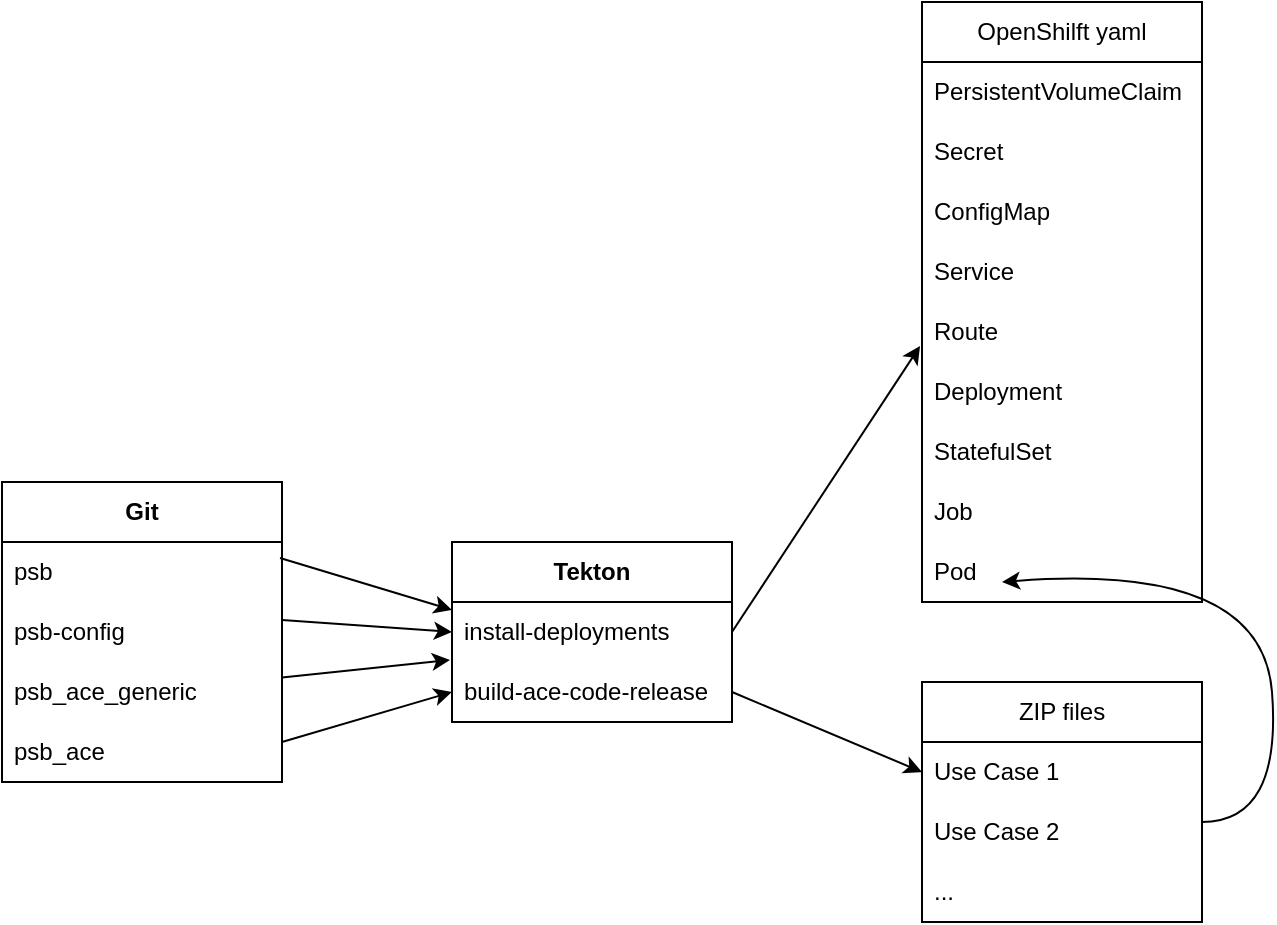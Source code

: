 <mxfile version="20.5.3" type="github">
  <diagram id="kyoq7qfmzzldDLD3dOGp" name="Page-1">
    <mxGraphModel dx="830" dy="713" grid="1" gridSize="10" guides="1" tooltips="1" connect="1" arrows="1" fold="1" page="1" pageScale="1" pageWidth="1169" pageHeight="827" math="0" shadow="0">
      <root>
        <mxCell id="0" />
        <mxCell id="1" parent="0" />
        <mxCell id="9FmD_UopOj6LhYo-b7_m-1" value="&lt;b&gt;Git&lt;/b&gt;" style="swimlane;fontStyle=0;childLayout=stackLayout;horizontal=1;startSize=30;horizontalStack=0;resizeParent=1;resizeParentMax=0;resizeLast=0;collapsible=1;marginBottom=0;whiteSpace=wrap;html=1;" vertex="1" parent="1">
          <mxGeometry x="60" y="320" width="140" height="150" as="geometry" />
        </mxCell>
        <mxCell id="9FmD_UopOj6LhYo-b7_m-2" value="psb" style="text;strokeColor=none;fillColor=none;align=left;verticalAlign=middle;spacingLeft=4;spacingRight=4;overflow=hidden;points=[[0,0.5],[1,0.5]];portConstraint=eastwest;rotatable=0;whiteSpace=wrap;html=1;" vertex="1" parent="9FmD_UopOj6LhYo-b7_m-1">
          <mxGeometry y="30" width="140" height="30" as="geometry" />
        </mxCell>
        <mxCell id="9FmD_UopOj6LhYo-b7_m-3" value="psb-config" style="text;strokeColor=none;fillColor=none;align=left;verticalAlign=middle;spacingLeft=4;spacingRight=4;overflow=hidden;points=[[0,0.5],[1,0.5]];portConstraint=eastwest;rotatable=0;whiteSpace=wrap;html=1;" vertex="1" parent="9FmD_UopOj6LhYo-b7_m-1">
          <mxGeometry y="60" width="140" height="30" as="geometry" />
        </mxCell>
        <mxCell id="9FmD_UopOj6LhYo-b7_m-4" value="psb_ace_generic" style="text;strokeColor=none;fillColor=none;align=left;verticalAlign=middle;spacingLeft=4;spacingRight=4;overflow=hidden;points=[[0,0.5],[1,0.5]];portConstraint=eastwest;rotatable=0;whiteSpace=wrap;html=1;" vertex="1" parent="9FmD_UopOj6LhYo-b7_m-1">
          <mxGeometry y="90" width="140" height="30" as="geometry" />
        </mxCell>
        <mxCell id="9FmD_UopOj6LhYo-b7_m-5" value="psb_ace" style="text;strokeColor=none;fillColor=none;align=left;verticalAlign=middle;spacingLeft=4;spacingRight=4;overflow=hidden;points=[[0,0.5],[1,0.5]];portConstraint=eastwest;rotatable=0;whiteSpace=wrap;html=1;" vertex="1" parent="9FmD_UopOj6LhYo-b7_m-1">
          <mxGeometry y="120" width="140" height="30" as="geometry" />
        </mxCell>
        <mxCell id="9FmD_UopOj6LhYo-b7_m-6" value="&lt;b&gt;Tekton&lt;/b&gt;" style="swimlane;fontStyle=0;childLayout=stackLayout;horizontal=1;startSize=30;horizontalStack=0;resizeParent=1;resizeParentMax=0;resizeLast=0;collapsible=1;marginBottom=0;whiteSpace=wrap;html=1;" vertex="1" parent="1">
          <mxGeometry x="285" y="350" width="140" height="90" as="geometry" />
        </mxCell>
        <mxCell id="9FmD_UopOj6LhYo-b7_m-7" value="install-deployments" style="text;strokeColor=none;fillColor=none;align=left;verticalAlign=middle;spacingLeft=4;spacingRight=4;overflow=hidden;points=[[0,0.5],[1,0.5]];portConstraint=eastwest;rotatable=0;whiteSpace=wrap;html=1;" vertex="1" parent="9FmD_UopOj6LhYo-b7_m-6">
          <mxGeometry y="30" width="140" height="30" as="geometry" />
        </mxCell>
        <mxCell id="9FmD_UopOj6LhYo-b7_m-8" value="build-ace-code-release" style="text;strokeColor=none;fillColor=none;align=left;verticalAlign=middle;spacingLeft=4;spacingRight=4;overflow=hidden;points=[[0,0.5],[1,0.5]];portConstraint=eastwest;rotatable=0;whiteSpace=wrap;html=1;" vertex="1" parent="9FmD_UopOj6LhYo-b7_m-6">
          <mxGeometry y="60" width="140" height="30" as="geometry" />
        </mxCell>
        <mxCell id="9FmD_UopOj6LhYo-b7_m-10" value="OpenShilft yaml" style="swimlane;fontStyle=0;childLayout=stackLayout;horizontal=1;startSize=30;horizontalStack=0;resizeParent=1;resizeParentMax=0;resizeLast=0;collapsible=1;marginBottom=0;whiteSpace=wrap;html=1;" vertex="1" parent="1">
          <mxGeometry x="520" y="80" width="140" height="300" as="geometry" />
        </mxCell>
        <mxCell id="9FmD_UopOj6LhYo-b7_m-11" value="PersistentVolumeClaim" style="text;strokeColor=none;fillColor=none;align=left;verticalAlign=middle;spacingLeft=4;spacingRight=4;overflow=hidden;points=[[0,0.5],[1,0.5]];portConstraint=eastwest;rotatable=0;whiteSpace=wrap;html=1;" vertex="1" parent="9FmD_UopOj6LhYo-b7_m-10">
          <mxGeometry y="30" width="140" height="30" as="geometry" />
        </mxCell>
        <mxCell id="9FmD_UopOj6LhYo-b7_m-12" value="Secret" style="text;strokeColor=none;fillColor=none;align=left;verticalAlign=middle;spacingLeft=4;spacingRight=4;overflow=hidden;points=[[0,0.5],[1,0.5]];portConstraint=eastwest;rotatable=0;whiteSpace=wrap;html=1;" vertex="1" parent="9FmD_UopOj6LhYo-b7_m-10">
          <mxGeometry y="60" width="140" height="30" as="geometry" />
        </mxCell>
        <mxCell id="9FmD_UopOj6LhYo-b7_m-13" value="ConfigMap" style="text;strokeColor=none;fillColor=none;align=left;verticalAlign=middle;spacingLeft=4;spacingRight=4;overflow=hidden;points=[[0,0.5],[1,0.5]];portConstraint=eastwest;rotatable=0;whiteSpace=wrap;html=1;" vertex="1" parent="9FmD_UopOj6LhYo-b7_m-10">
          <mxGeometry y="90" width="140" height="30" as="geometry" />
        </mxCell>
        <mxCell id="9FmD_UopOj6LhYo-b7_m-18" value="Service" style="text;strokeColor=none;fillColor=none;align=left;verticalAlign=middle;spacingLeft=4;spacingRight=4;overflow=hidden;points=[[0,0.5],[1,0.5]];portConstraint=eastwest;rotatable=0;whiteSpace=wrap;html=1;" vertex="1" parent="9FmD_UopOj6LhYo-b7_m-10">
          <mxGeometry y="120" width="140" height="30" as="geometry" />
        </mxCell>
        <mxCell id="9FmD_UopOj6LhYo-b7_m-19" value="Route" style="text;strokeColor=none;fillColor=none;align=left;verticalAlign=middle;spacingLeft=4;spacingRight=4;overflow=hidden;points=[[0,0.5],[1,0.5]];portConstraint=eastwest;rotatable=0;whiteSpace=wrap;html=1;" vertex="1" parent="9FmD_UopOj6LhYo-b7_m-10">
          <mxGeometry y="150" width="140" height="30" as="geometry" />
        </mxCell>
        <mxCell id="9FmD_UopOj6LhYo-b7_m-20" value="Deployment" style="text;strokeColor=none;fillColor=none;align=left;verticalAlign=middle;spacingLeft=4;spacingRight=4;overflow=hidden;points=[[0,0.5],[1,0.5]];portConstraint=eastwest;rotatable=0;whiteSpace=wrap;html=1;" vertex="1" parent="9FmD_UopOj6LhYo-b7_m-10">
          <mxGeometry y="180" width="140" height="30" as="geometry" />
        </mxCell>
        <mxCell id="9FmD_UopOj6LhYo-b7_m-21" value="StatefulSet" style="text;strokeColor=none;fillColor=none;align=left;verticalAlign=middle;spacingLeft=4;spacingRight=4;overflow=hidden;points=[[0,0.5],[1,0.5]];portConstraint=eastwest;rotatable=0;whiteSpace=wrap;html=1;" vertex="1" parent="9FmD_UopOj6LhYo-b7_m-10">
          <mxGeometry y="210" width="140" height="30" as="geometry" />
        </mxCell>
        <mxCell id="9FmD_UopOj6LhYo-b7_m-22" value="Job" style="text;strokeColor=none;fillColor=none;align=left;verticalAlign=middle;spacingLeft=4;spacingRight=4;overflow=hidden;points=[[0,0.5],[1,0.5]];portConstraint=eastwest;rotatable=0;whiteSpace=wrap;html=1;" vertex="1" parent="9FmD_UopOj6LhYo-b7_m-10">
          <mxGeometry y="240" width="140" height="30" as="geometry" />
        </mxCell>
        <mxCell id="9FmD_UopOj6LhYo-b7_m-23" value="Pod" style="text;strokeColor=none;fillColor=none;align=left;verticalAlign=middle;spacingLeft=4;spacingRight=4;overflow=hidden;points=[[0,0.5],[1,0.5]];portConstraint=eastwest;rotatable=0;whiteSpace=wrap;html=1;" vertex="1" parent="9FmD_UopOj6LhYo-b7_m-10">
          <mxGeometry y="270" width="140" height="30" as="geometry" />
        </mxCell>
        <mxCell id="9FmD_UopOj6LhYo-b7_m-14" value="ZIP files" style="swimlane;fontStyle=0;childLayout=stackLayout;horizontal=1;startSize=30;horizontalStack=0;resizeParent=1;resizeParentMax=0;resizeLast=0;collapsible=1;marginBottom=0;whiteSpace=wrap;html=1;" vertex="1" parent="1">
          <mxGeometry x="520" y="420" width="140" height="120" as="geometry">
            <mxRectangle x="520" y="420" width="80" height="30" as="alternateBounds" />
          </mxGeometry>
        </mxCell>
        <mxCell id="9FmD_UopOj6LhYo-b7_m-15" value="Use Case 1" style="text;strokeColor=none;fillColor=none;align=left;verticalAlign=middle;spacingLeft=4;spacingRight=4;overflow=hidden;points=[[0,0.5],[1,0.5]];portConstraint=eastwest;rotatable=0;whiteSpace=wrap;html=1;" vertex="1" parent="9FmD_UopOj6LhYo-b7_m-14">
          <mxGeometry y="30" width="140" height="30" as="geometry" />
        </mxCell>
        <mxCell id="9FmD_UopOj6LhYo-b7_m-16" value="Use Case 2" style="text;strokeColor=none;fillColor=none;align=left;verticalAlign=middle;spacingLeft=4;spacingRight=4;overflow=hidden;points=[[0,0.5],[1,0.5]];portConstraint=eastwest;rotatable=0;whiteSpace=wrap;html=1;" vertex="1" parent="9FmD_UopOj6LhYo-b7_m-14">
          <mxGeometry y="60" width="140" height="30" as="geometry" />
        </mxCell>
        <mxCell id="9FmD_UopOj6LhYo-b7_m-17" value="..." style="text;strokeColor=none;fillColor=none;align=left;verticalAlign=middle;spacingLeft=4;spacingRight=4;overflow=hidden;points=[[0,0.5],[1,0.5]];portConstraint=eastwest;rotatable=0;whiteSpace=wrap;html=1;" vertex="1" parent="9FmD_UopOj6LhYo-b7_m-14">
          <mxGeometry y="90" width="140" height="30" as="geometry" />
        </mxCell>
        <mxCell id="9FmD_UopOj6LhYo-b7_m-24" value="" style="endArrow=classic;html=1;rounded=0;exitX=0.993;exitY=0.267;exitDx=0;exitDy=0;entryX=0;entryY=0.133;entryDx=0;entryDy=0;entryPerimeter=0;exitPerimeter=0;" edge="1" parent="1" source="9FmD_UopOj6LhYo-b7_m-2" target="9FmD_UopOj6LhYo-b7_m-7">
          <mxGeometry width="50" height="50" relative="1" as="geometry">
            <mxPoint x="220" y="370" as="sourcePoint" />
            <mxPoint x="280" y="390" as="targetPoint" />
          </mxGeometry>
        </mxCell>
        <mxCell id="9FmD_UopOj6LhYo-b7_m-25" value="" style="endArrow=classic;html=1;rounded=0;exitX=1;exitY=0.3;exitDx=0;exitDy=0;exitPerimeter=0;entryX=0;entryY=0.5;entryDx=0;entryDy=0;" edge="1" parent="1" source="9FmD_UopOj6LhYo-b7_m-3" target="9FmD_UopOj6LhYo-b7_m-7">
          <mxGeometry width="50" height="50" relative="1" as="geometry">
            <mxPoint x="210" y="375" as="sourcePoint" />
            <mxPoint x="250" y="395" as="targetPoint" />
          </mxGeometry>
        </mxCell>
        <mxCell id="9FmD_UopOj6LhYo-b7_m-26" value="" style="endArrow=classic;html=1;rounded=0;entryX=-0.007;entryY=-0.033;entryDx=0;entryDy=0;entryPerimeter=0;" edge="1" parent="1" source="9FmD_UopOj6LhYo-b7_m-4" target="9FmD_UopOj6LhYo-b7_m-8">
          <mxGeometry width="50" height="50" relative="1" as="geometry">
            <mxPoint x="210" y="399" as="sourcePoint" />
            <mxPoint x="270" y="410" as="targetPoint" />
          </mxGeometry>
        </mxCell>
        <mxCell id="9FmD_UopOj6LhYo-b7_m-27" value="" style="endArrow=classic;html=1;rounded=0;entryX=0;entryY=0.5;entryDx=0;entryDy=0;" edge="1" parent="1" target="9FmD_UopOj6LhYo-b7_m-8">
          <mxGeometry width="50" height="50" relative="1" as="geometry">
            <mxPoint x="200" y="450" as="sourcePoint" />
            <mxPoint x="270" y="430" as="targetPoint" />
          </mxGeometry>
        </mxCell>
        <mxCell id="9FmD_UopOj6LhYo-b7_m-28" value="" style="endArrow=classic;html=1;rounded=0;entryX=-0.007;entryY=0.733;entryDx=0;entryDy=0;entryPerimeter=0;exitX=1;exitY=0.5;exitDx=0;exitDy=0;" edge="1" parent="1" source="9FmD_UopOj6LhYo-b7_m-7" target="9FmD_UopOj6LhYo-b7_m-19">
          <mxGeometry width="50" height="50" relative="1" as="geometry">
            <mxPoint x="390" y="390" as="sourcePoint" />
            <mxPoint x="440" y="340" as="targetPoint" />
          </mxGeometry>
        </mxCell>
        <mxCell id="9FmD_UopOj6LhYo-b7_m-29" value="" style="endArrow=classic;html=1;rounded=0;entryX=0;entryY=0.5;entryDx=0;entryDy=0;exitX=1;exitY=0.5;exitDx=0;exitDy=0;" edge="1" parent="1" source="9FmD_UopOj6LhYo-b7_m-8" target="9FmD_UopOj6LhYo-b7_m-15">
          <mxGeometry width="50" height="50" relative="1" as="geometry">
            <mxPoint x="390" y="390" as="sourcePoint" />
            <mxPoint x="440" y="340" as="targetPoint" />
          </mxGeometry>
        </mxCell>
        <mxCell id="9FmD_UopOj6LhYo-b7_m-34" value="" style="curved=1;endArrow=classic;html=1;rounded=0;" edge="1" parent="1">
          <mxGeometry width="50" height="50" relative="1" as="geometry">
            <mxPoint x="660" y="490" as="sourcePoint" />
            <mxPoint x="560" y="370" as="targetPoint" />
            <Array as="points">
              <mxPoint x="700" y="490" />
              <mxPoint x="690" y="360" />
            </Array>
          </mxGeometry>
        </mxCell>
      </root>
    </mxGraphModel>
  </diagram>
</mxfile>

